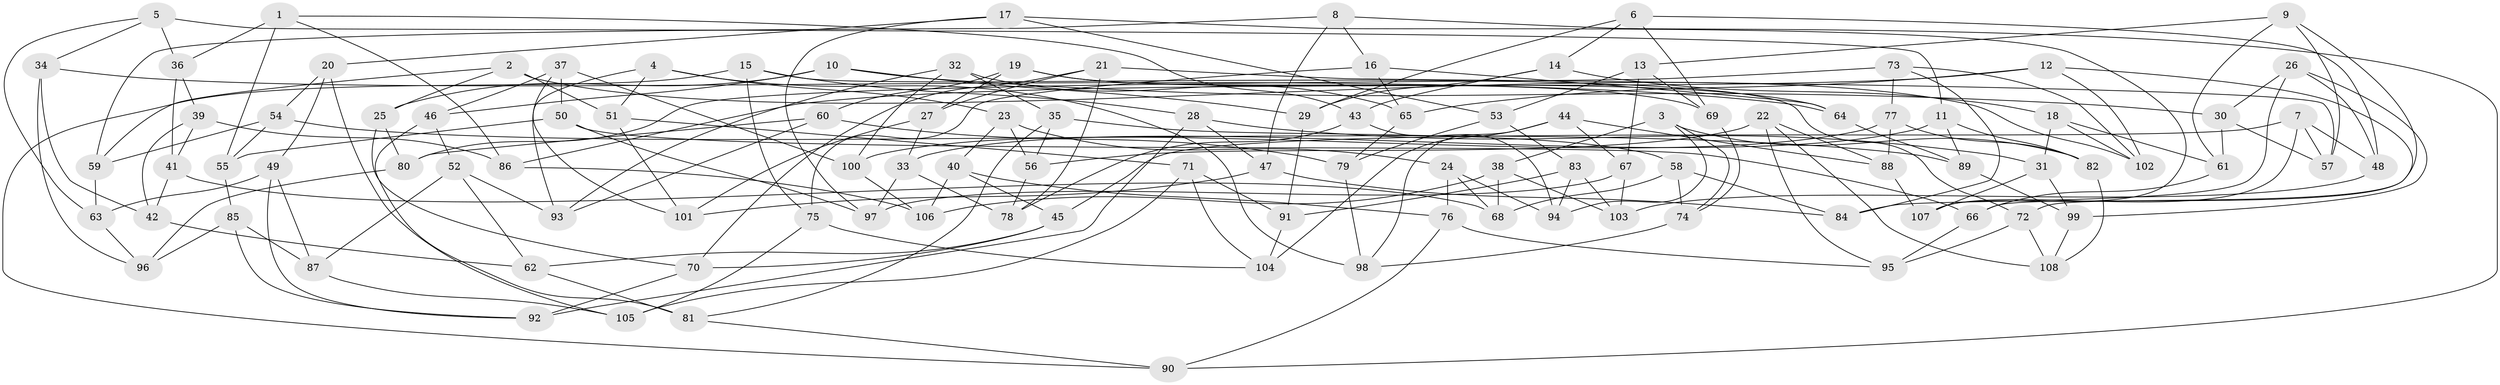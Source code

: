 // coarse degree distribution, {6: 0.5522388059701493, 4: 0.3283582089552239, 5: 0.05970149253731343, 3: 0.05970149253731343}
// Generated by graph-tools (version 1.1) at 2025/24/03/03/25 07:24:25]
// undirected, 108 vertices, 216 edges
graph export_dot {
graph [start="1"]
  node [color=gray90,style=filled];
  1;
  2;
  3;
  4;
  5;
  6;
  7;
  8;
  9;
  10;
  11;
  12;
  13;
  14;
  15;
  16;
  17;
  18;
  19;
  20;
  21;
  22;
  23;
  24;
  25;
  26;
  27;
  28;
  29;
  30;
  31;
  32;
  33;
  34;
  35;
  36;
  37;
  38;
  39;
  40;
  41;
  42;
  43;
  44;
  45;
  46;
  47;
  48;
  49;
  50;
  51;
  52;
  53;
  54;
  55;
  56;
  57;
  58;
  59;
  60;
  61;
  62;
  63;
  64;
  65;
  66;
  67;
  68;
  69;
  70;
  71;
  72;
  73;
  74;
  75;
  76;
  77;
  78;
  79;
  80;
  81;
  82;
  83;
  84;
  85;
  86;
  87;
  88;
  89;
  90;
  91;
  92;
  93;
  94;
  95;
  96;
  97;
  98;
  99;
  100;
  101;
  102;
  103;
  104;
  105;
  106;
  107;
  108;
  1 -- 36;
  1 -- 86;
  1 -- 43;
  1 -- 55;
  2 -- 102;
  2 -- 59;
  2 -- 25;
  2 -- 51;
  3 -- 38;
  3 -- 74;
  3 -- 82;
  3 -- 94;
  4 -- 51;
  4 -- 98;
  4 -- 93;
  4 -- 23;
  5 -- 63;
  5 -- 34;
  5 -- 36;
  5 -- 11;
  6 -- 14;
  6 -- 69;
  6 -- 29;
  6 -- 48;
  7 -- 107;
  7 -- 57;
  7 -- 45;
  7 -- 48;
  8 -- 16;
  8 -- 59;
  8 -- 90;
  8 -- 47;
  9 -- 66;
  9 -- 61;
  9 -- 13;
  9 -- 57;
  10 -- 25;
  10 -- 29;
  10 -- 30;
  10 -- 46;
  11 -- 82;
  11 -- 89;
  11 -- 33;
  12 -- 72;
  12 -- 65;
  12 -- 86;
  12 -- 102;
  13 -- 69;
  13 -- 67;
  13 -- 53;
  14 -- 43;
  14 -- 29;
  14 -- 18;
  15 -- 72;
  15 -- 90;
  15 -- 75;
  15 -- 28;
  16 -- 65;
  16 -- 75;
  16 -- 64;
  17 -- 97;
  17 -- 53;
  17 -- 107;
  17 -- 20;
  18 -- 61;
  18 -- 31;
  18 -- 102;
  19 -- 60;
  19 -- 27;
  19 -- 64;
  19 -- 69;
  20 -- 54;
  20 -- 49;
  20 -- 105;
  21 -- 78;
  21 -- 70;
  21 -- 27;
  21 -- 57;
  22 -- 108;
  22 -- 95;
  22 -- 88;
  22 -- 56;
  23 -- 24;
  23 -- 56;
  23 -- 40;
  24 -- 94;
  24 -- 68;
  24 -- 76;
  25 -- 80;
  25 -- 70;
  26 -- 84;
  26 -- 30;
  26 -- 48;
  26 -- 99;
  27 -- 101;
  27 -- 33;
  28 -- 47;
  28 -- 92;
  28 -- 31;
  29 -- 91;
  30 -- 61;
  30 -- 57;
  31 -- 99;
  31 -- 107;
  32 -- 100;
  32 -- 35;
  32 -- 93;
  32 -- 65;
  33 -- 78;
  33 -- 97;
  34 -- 96;
  34 -- 42;
  34 -- 64;
  35 -- 81;
  35 -- 56;
  35 -- 58;
  36 -- 39;
  36 -- 41;
  37 -- 46;
  37 -- 100;
  37 -- 50;
  37 -- 101;
  38 -- 68;
  38 -- 106;
  38 -- 103;
  39 -- 42;
  39 -- 41;
  39 -- 86;
  40 -- 76;
  40 -- 45;
  40 -- 106;
  41 -- 42;
  41 -- 68;
  42 -- 62;
  43 -- 94;
  43 -- 78;
  44 -- 67;
  44 -- 98;
  44 -- 104;
  44 -- 88;
  45 -- 62;
  45 -- 70;
  46 -- 52;
  46 -- 81;
  47 -- 84;
  47 -- 101;
  48 -- 103;
  49 -- 87;
  49 -- 63;
  49 -- 92;
  50 -- 97;
  50 -- 55;
  50 -- 66;
  51 -- 101;
  51 -- 71;
  52 -- 93;
  52 -- 87;
  52 -- 62;
  53 -- 79;
  53 -- 83;
  54 -- 55;
  54 -- 89;
  54 -- 59;
  55 -- 85;
  56 -- 78;
  58 -- 84;
  58 -- 68;
  58 -- 74;
  59 -- 63;
  60 -- 80;
  60 -- 93;
  60 -- 79;
  61 -- 66;
  62 -- 81;
  63 -- 96;
  64 -- 89;
  65 -- 79;
  66 -- 95;
  67 -- 103;
  67 -- 97;
  69 -- 74;
  70 -- 92;
  71 -- 104;
  71 -- 91;
  71 -- 105;
  72 -- 95;
  72 -- 108;
  73 -- 77;
  73 -- 80;
  73 -- 84;
  73 -- 102;
  74 -- 98;
  75 -- 104;
  75 -- 105;
  76 -- 90;
  76 -- 95;
  77 -- 88;
  77 -- 100;
  77 -- 82;
  79 -- 98;
  80 -- 96;
  81 -- 90;
  82 -- 108;
  83 -- 94;
  83 -- 91;
  83 -- 103;
  85 -- 92;
  85 -- 96;
  85 -- 87;
  86 -- 106;
  87 -- 105;
  88 -- 107;
  89 -- 99;
  91 -- 104;
  99 -- 108;
  100 -- 106;
}

